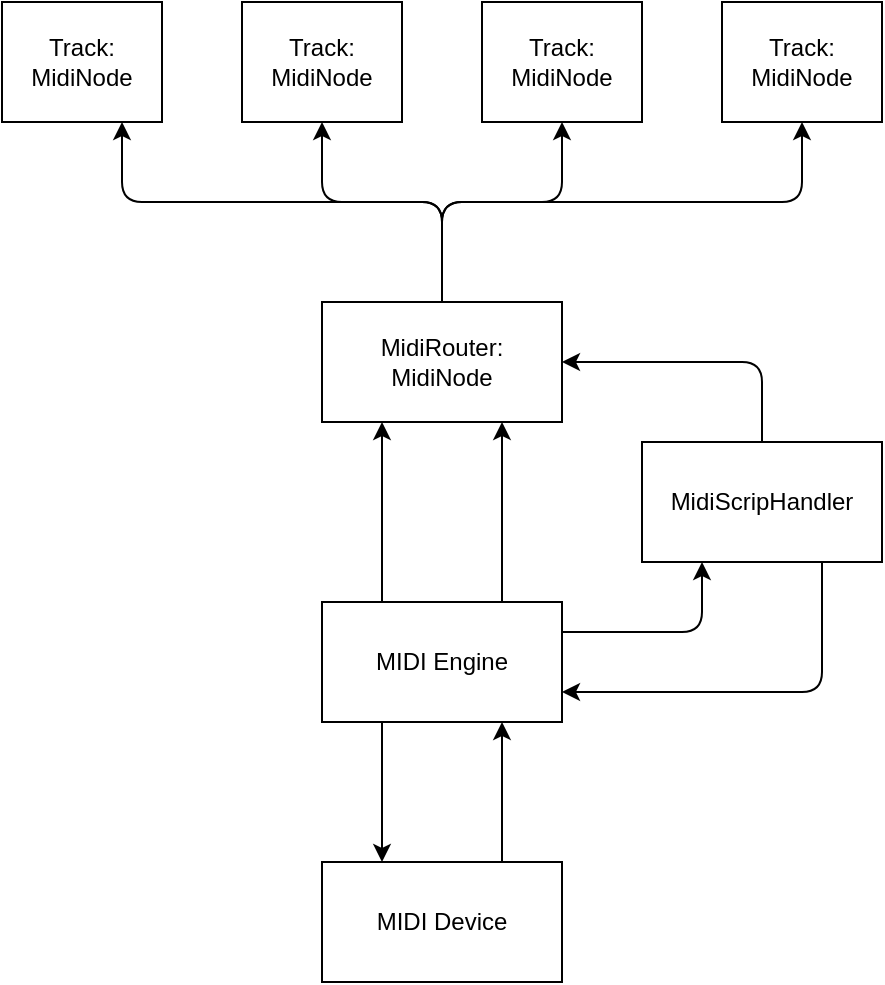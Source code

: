 <mxfile>
    <diagram id="S61zYW0HoNKsKpSyVlXj" name="Page-1">
        <mxGraphModel dx="995" dy="536" grid="1" gridSize="10" guides="1" tooltips="1" connect="1" arrows="1" fold="1" page="1" pageScale="1" pageWidth="850" pageHeight="1100" math="0" shadow="0">
            <root>
                <mxCell id="0"/>
                <mxCell id="1" parent="0"/>
                <mxCell id="7" style="edgeStyle=none;html=1;exitX=0.75;exitY=0;exitDx=0;exitDy=0;entryX=0.75;entryY=1;entryDx=0;entryDy=0;" edge="1" parent="1" source="2" target="3">
                    <mxGeometry relative="1" as="geometry"/>
                </mxCell>
                <mxCell id="2" value="MIDI Device" style="rounded=0;whiteSpace=wrap;html=1;" vertex="1" parent="1">
                    <mxGeometry x="360" y="470" width="120" height="60" as="geometry"/>
                </mxCell>
                <mxCell id="8" style="edgeStyle=none;html=1;exitX=0.25;exitY=1;exitDx=0;exitDy=0;entryX=0.25;entryY=0;entryDx=0;entryDy=0;" edge="1" parent="1" source="3" target="2">
                    <mxGeometry relative="1" as="geometry"/>
                </mxCell>
                <mxCell id="9" style="edgeStyle=none;html=1;exitX=1;exitY=0.25;exitDx=0;exitDy=0;entryX=0.25;entryY=1;entryDx=0;entryDy=0;" edge="1" parent="1" source="3" target="4">
                    <mxGeometry relative="1" as="geometry">
                        <Array as="points">
                            <mxPoint x="550" y="355"/>
                        </Array>
                    </mxGeometry>
                </mxCell>
                <mxCell id="12" style="edgeStyle=none;html=1;exitX=0.75;exitY=0;exitDx=0;exitDy=0;entryX=0.75;entryY=1;entryDx=0;entryDy=0;" edge="1" parent="1" source="3" target="5">
                    <mxGeometry relative="1" as="geometry"/>
                </mxCell>
                <mxCell id="13" style="edgeStyle=none;html=1;exitX=0.25;exitY=0;exitDx=0;exitDy=0;entryX=0.25;entryY=1;entryDx=0;entryDy=0;" edge="1" parent="1" source="3" target="5">
                    <mxGeometry relative="1" as="geometry"/>
                </mxCell>
                <mxCell id="3" value="MIDI Engine" style="rounded=0;whiteSpace=wrap;html=1;" vertex="1" parent="1">
                    <mxGeometry x="360" y="340" width="120" height="60" as="geometry"/>
                </mxCell>
                <mxCell id="10" style="edgeStyle=none;html=1;exitX=0.75;exitY=1;exitDx=0;exitDy=0;entryX=1;entryY=0.75;entryDx=0;entryDy=0;" edge="1" parent="1" source="4" target="3">
                    <mxGeometry relative="1" as="geometry">
                        <Array as="points">
                            <mxPoint x="610" y="385"/>
                        </Array>
                    </mxGeometry>
                </mxCell>
                <mxCell id="11" style="edgeStyle=none;html=1;exitX=0.5;exitY=0;exitDx=0;exitDy=0;entryX=1;entryY=0.5;entryDx=0;entryDy=0;" edge="1" parent="1" source="4" target="5">
                    <mxGeometry relative="1" as="geometry">
                        <Array as="points">
                            <mxPoint x="580" y="220"/>
                        </Array>
                    </mxGeometry>
                </mxCell>
                <mxCell id="4" value="MidiScripHandler" style="rounded=0;whiteSpace=wrap;html=1;" vertex="1" parent="1">
                    <mxGeometry x="520" y="260" width="120" height="60" as="geometry"/>
                </mxCell>
                <mxCell id="18" style="edgeStyle=none;html=1;exitX=0.5;exitY=0;exitDx=0;exitDy=0;entryX=0.75;entryY=1;entryDx=0;entryDy=0;" edge="1" parent="1" source="5" target="14">
                    <mxGeometry relative="1" as="geometry">
                        <Array as="points">
                            <mxPoint x="420" y="140"/>
                            <mxPoint x="260" y="140"/>
                        </Array>
                    </mxGeometry>
                </mxCell>
                <mxCell id="19" style="edgeStyle=none;html=1;exitX=0.5;exitY=0;exitDx=0;exitDy=0;entryX=0.5;entryY=1;entryDx=0;entryDy=0;" edge="1" parent="1" source="5" target="15">
                    <mxGeometry relative="1" as="geometry">
                        <Array as="points">
                            <mxPoint x="420" y="140"/>
                            <mxPoint x="360" y="140"/>
                        </Array>
                    </mxGeometry>
                </mxCell>
                <mxCell id="20" style="edgeStyle=none;html=1;entryX=0.5;entryY=1;entryDx=0;entryDy=0;" edge="1" parent="1" source="5" target="16">
                    <mxGeometry relative="1" as="geometry">
                        <Array as="points">
                            <mxPoint x="420" y="140"/>
                            <mxPoint x="480" y="140"/>
                        </Array>
                    </mxGeometry>
                </mxCell>
                <mxCell id="21" style="edgeStyle=none;html=1;exitX=0.5;exitY=0;exitDx=0;exitDy=0;entryX=0.5;entryY=1;entryDx=0;entryDy=0;" edge="1" parent="1" source="5" target="17">
                    <mxGeometry relative="1" as="geometry">
                        <Array as="points">
                            <mxPoint x="420" y="140"/>
                            <mxPoint x="600" y="140"/>
                        </Array>
                    </mxGeometry>
                </mxCell>
                <mxCell id="5" value="MidiRouter:&lt;div&gt;MidiNode&lt;/div&gt;" style="rounded=0;whiteSpace=wrap;html=1;" vertex="1" parent="1">
                    <mxGeometry x="360" y="190" width="120" height="60" as="geometry"/>
                </mxCell>
                <mxCell id="14" value="Track:&lt;div&gt;MidiNode&lt;/div&gt;" style="rounded=0;whiteSpace=wrap;html=1;" vertex="1" parent="1">
                    <mxGeometry x="200" y="40" width="80" height="60" as="geometry"/>
                </mxCell>
                <mxCell id="15" value="Track:&lt;div&gt;MidiNode&lt;/div&gt;" style="rounded=0;whiteSpace=wrap;html=1;" vertex="1" parent="1">
                    <mxGeometry x="320" y="40" width="80" height="60" as="geometry"/>
                </mxCell>
                <mxCell id="16" value="Track:&lt;div&gt;MidiNode&lt;/div&gt;" style="rounded=0;whiteSpace=wrap;html=1;" vertex="1" parent="1">
                    <mxGeometry x="440" y="40" width="80" height="60" as="geometry"/>
                </mxCell>
                <mxCell id="17" value="Track:&lt;div&gt;MidiNode&lt;/div&gt;" style="rounded=0;whiteSpace=wrap;html=1;" vertex="1" parent="1">
                    <mxGeometry x="560" y="40" width="80" height="60" as="geometry"/>
                </mxCell>
            </root>
        </mxGraphModel>
    </diagram>
</mxfile>